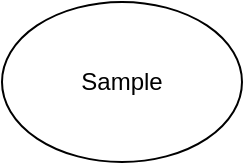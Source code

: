 <mxfile>
    <diagram id="5v5rqlr3XEUZqQTuQBnF" name="Page-1">
        <mxGraphModel dx="268" dy="1176" grid="1" gridSize="10" guides="1" tooltips="1" connect="1" arrows="1" fold="1" page="1" pageScale="1" pageWidth="850" pageHeight="1100" math="0" shadow="0">
            <root>
                <mxCell id="0"/>
                <mxCell id="1" parent="0"/>
                <mxCell id="2" value="Sample" style="ellipse;whiteSpace=wrap;html=1;" vertex="1" parent="1">
                    <mxGeometry x="240" y="290" width="120" height="80" as="geometry"/>
                </mxCell>
            </root>
        </mxGraphModel>
    </diagram>
</mxfile>